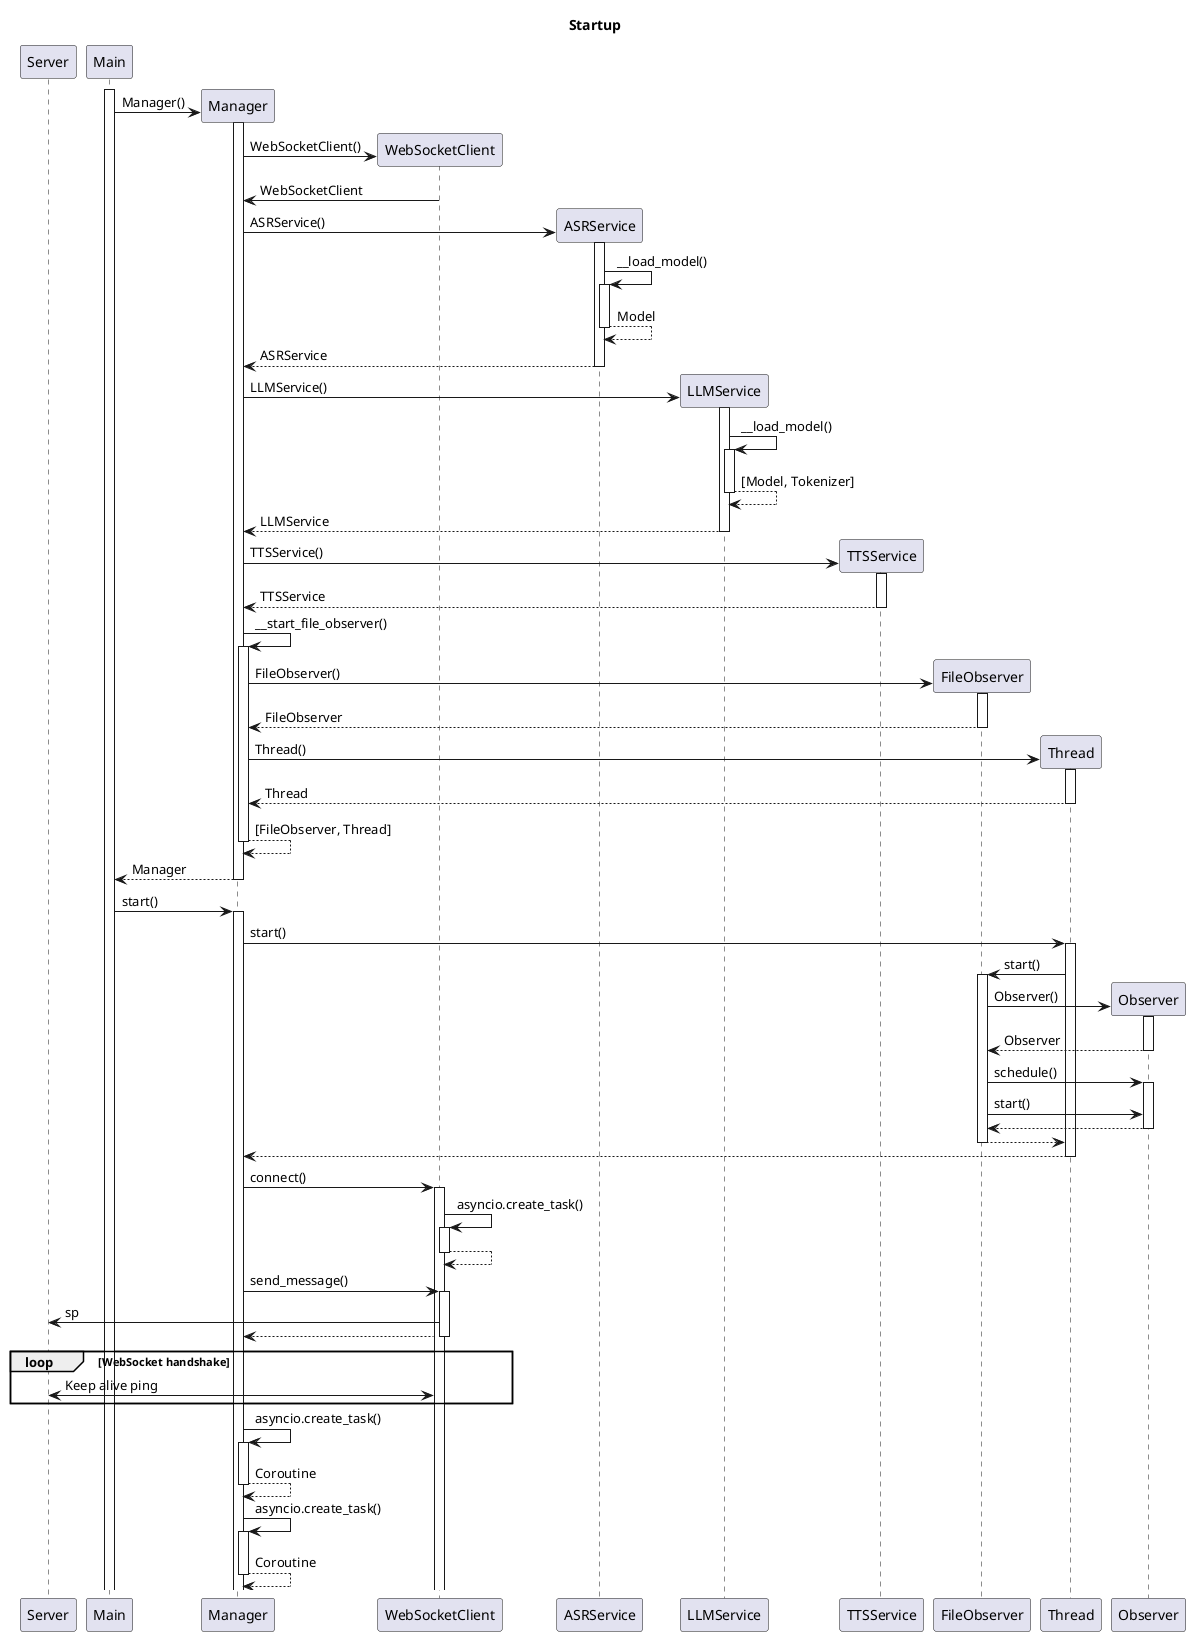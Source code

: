 @startuml
title Startup

participant Server
participant Main
participant Manager
participant WebSocketClient
participant ASRService
participant LLMService
participant TTSService
participant FileObserver
participant Thread

create Manager
activate Main
Main-> Manager : Manager()

create WebSocketClient
activate Manager
Manager -> WebSocketClient : WebSocketClient()
WebSocketClient -> Manager : WebSocketClient

create ASRService
Manager -> ASRService : ASRService()
activate ASRService
ASRService -> ASRService : __load_model()
activate ASRService
return Model
return ASRService

create LLMService
Manager -> LLMService : LLMService()
activate LLMService
LLMService -> LLMService : __load_model()
activate LLMService
return [Model, Tokenizer]
return LLMService


create TTSService
Manager -> TTSService : TTSService()
activate TTSService
return TTSService


Manager -> Manager : __start_file_observer()
activate Manager
create FileObserver
Manager -> FileObserver : FileObserver()
activate FileObserver
return FileObserver
create Thread
Manager -> Thread : Thread()
activate Thread
return Thread
return [FileObserver, Thread]
return Manager


Main -> Manager : start()
activate Manager
Manager -> Thread : start()
activate Thread
Thread -> FileObserver : start()
activate FileObserver
create Observer
FileObserver -> Observer : Observer()
activate Observer
return Observer
FileObserver -> Observer : schedule()
activate Observer
FileObserver -> Observer : start()
return
return
return

Manager -> WebSocketClient : connect()
activate WebSocketClient
WebSocketClient -> WebSocketClient : asyncio.create_task()
activate WebSocketClient
return
Manager -> WebSocketClient : send_message()
activate WebSocketClient
WebSocketClient -> Server : sp
return
loop WebSocket handshake
    WebSocketClient <-> Server : Keep alive ping
end

Manager -> Manager : asyncio.create_task()
activate Manager
return Coroutine
Manager -> Manager : asyncio.create_task()
activate Manager
return Coroutine

@enduml
